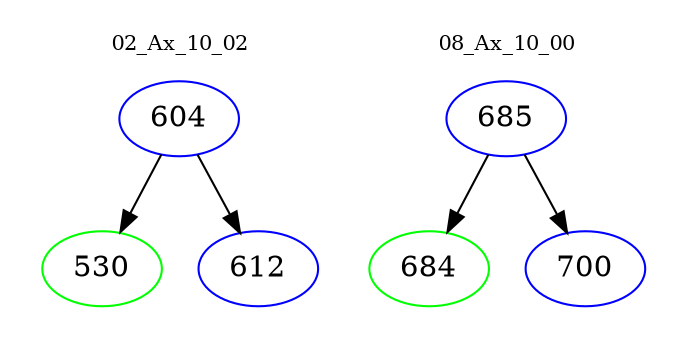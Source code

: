 digraph{
subgraph cluster_0 {
color = white
label = "02_Ax_10_02";
fontsize=10;
T0_604 [label="604", color="blue"]
T0_604 -> T0_530 [color="black"]
T0_530 [label="530", color="green"]
T0_604 -> T0_612 [color="black"]
T0_612 [label="612", color="blue"]
}
subgraph cluster_1 {
color = white
label = "08_Ax_10_00";
fontsize=10;
T1_685 [label="685", color="blue"]
T1_685 -> T1_684 [color="black"]
T1_684 [label="684", color="green"]
T1_685 -> T1_700 [color="black"]
T1_700 [label="700", color="blue"]
}
}
